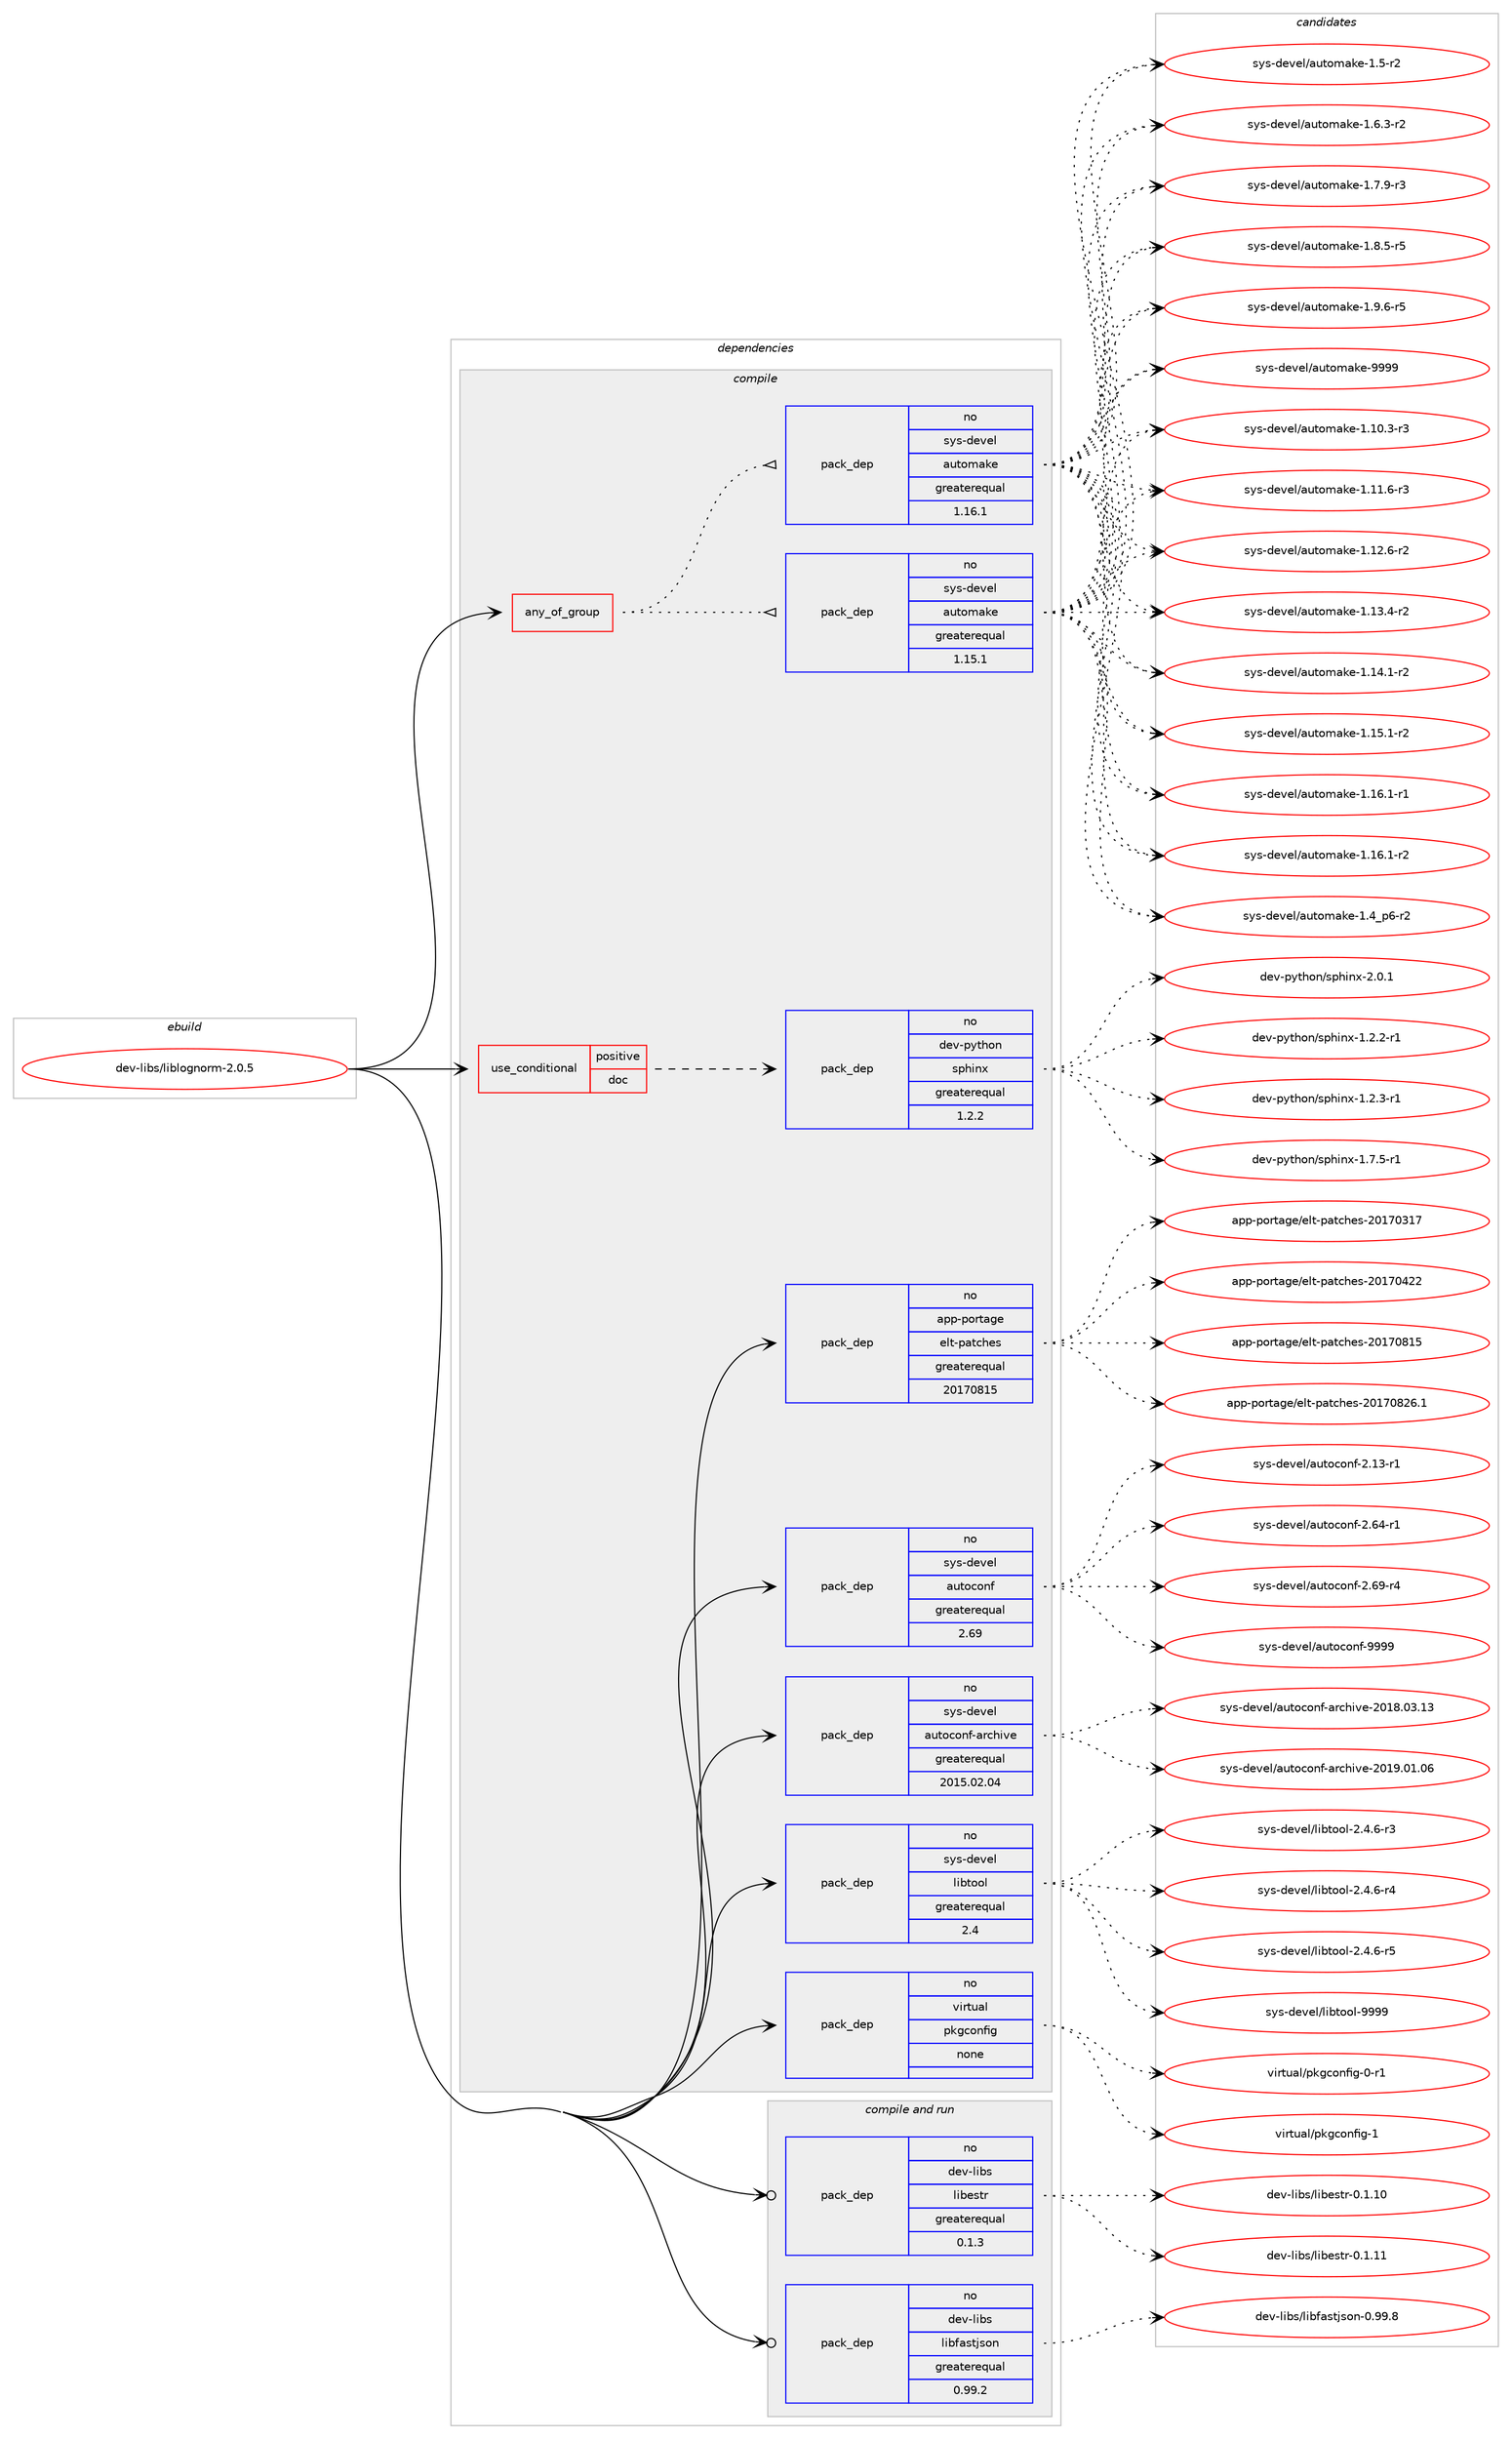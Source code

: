 digraph prolog {

# *************
# Graph options
# *************

newrank=true;
concentrate=true;
compound=true;
graph [rankdir=LR,fontname=Helvetica,fontsize=10,ranksep=1.5];#, ranksep=2.5, nodesep=0.2];
edge  [arrowhead=vee];
node  [fontname=Helvetica,fontsize=10];

# **********
# The ebuild
# **********

subgraph cluster_leftcol {
color=gray;
rank=same;
label=<<i>ebuild</i>>;
id [label="dev-libs/liblognorm-2.0.5", color=red, width=4, href="../dev-libs/liblognorm-2.0.5.svg"];
}

# ****************
# The dependencies
# ****************

subgraph cluster_midcol {
color=gray;
label=<<i>dependencies</i>>;
subgraph cluster_compile {
fillcolor="#eeeeee";
style=filled;
label=<<i>compile</i>>;
subgraph any11133 {
dependency566079 [label=<<TABLE BORDER="0" CELLBORDER="1" CELLSPACING="0" CELLPADDING="4"><TR><TD CELLPADDING="10">any_of_group</TD></TR></TABLE>>, shape=none, color=red];subgraph pack422780 {
dependency566080 [label=<<TABLE BORDER="0" CELLBORDER="1" CELLSPACING="0" CELLPADDING="4" WIDTH="220"><TR><TD ROWSPAN="6" CELLPADDING="30">pack_dep</TD></TR><TR><TD WIDTH="110">no</TD></TR><TR><TD>sys-devel</TD></TR><TR><TD>automake</TD></TR><TR><TD>greaterequal</TD></TR><TR><TD>1.16.1</TD></TR></TABLE>>, shape=none, color=blue];
}
dependency566079:e -> dependency566080:w [weight=20,style="dotted",arrowhead="oinv"];
subgraph pack422781 {
dependency566081 [label=<<TABLE BORDER="0" CELLBORDER="1" CELLSPACING="0" CELLPADDING="4" WIDTH="220"><TR><TD ROWSPAN="6" CELLPADDING="30">pack_dep</TD></TR><TR><TD WIDTH="110">no</TD></TR><TR><TD>sys-devel</TD></TR><TR><TD>automake</TD></TR><TR><TD>greaterequal</TD></TR><TR><TD>1.15.1</TD></TR></TABLE>>, shape=none, color=blue];
}
dependency566079:e -> dependency566081:w [weight=20,style="dotted",arrowhead="oinv"];
}
id:e -> dependency566079:w [weight=20,style="solid",arrowhead="vee"];
subgraph cond131809 {
dependency566082 [label=<<TABLE BORDER="0" CELLBORDER="1" CELLSPACING="0" CELLPADDING="4"><TR><TD ROWSPAN="3" CELLPADDING="10">use_conditional</TD></TR><TR><TD>positive</TD></TR><TR><TD>doc</TD></TR></TABLE>>, shape=none, color=red];
subgraph pack422782 {
dependency566083 [label=<<TABLE BORDER="0" CELLBORDER="1" CELLSPACING="0" CELLPADDING="4" WIDTH="220"><TR><TD ROWSPAN="6" CELLPADDING="30">pack_dep</TD></TR><TR><TD WIDTH="110">no</TD></TR><TR><TD>dev-python</TD></TR><TR><TD>sphinx</TD></TR><TR><TD>greaterequal</TD></TR><TR><TD>1.2.2</TD></TR></TABLE>>, shape=none, color=blue];
}
dependency566082:e -> dependency566083:w [weight=20,style="dashed",arrowhead="vee"];
}
id:e -> dependency566082:w [weight=20,style="solid",arrowhead="vee"];
subgraph pack422783 {
dependency566084 [label=<<TABLE BORDER="0" CELLBORDER="1" CELLSPACING="0" CELLPADDING="4" WIDTH="220"><TR><TD ROWSPAN="6" CELLPADDING="30">pack_dep</TD></TR><TR><TD WIDTH="110">no</TD></TR><TR><TD>app-portage</TD></TR><TR><TD>elt-patches</TD></TR><TR><TD>greaterequal</TD></TR><TR><TD>20170815</TD></TR></TABLE>>, shape=none, color=blue];
}
id:e -> dependency566084:w [weight=20,style="solid",arrowhead="vee"];
subgraph pack422784 {
dependency566085 [label=<<TABLE BORDER="0" CELLBORDER="1" CELLSPACING="0" CELLPADDING="4" WIDTH="220"><TR><TD ROWSPAN="6" CELLPADDING="30">pack_dep</TD></TR><TR><TD WIDTH="110">no</TD></TR><TR><TD>sys-devel</TD></TR><TR><TD>autoconf</TD></TR><TR><TD>greaterequal</TD></TR><TR><TD>2.69</TD></TR></TABLE>>, shape=none, color=blue];
}
id:e -> dependency566085:w [weight=20,style="solid",arrowhead="vee"];
subgraph pack422785 {
dependency566086 [label=<<TABLE BORDER="0" CELLBORDER="1" CELLSPACING="0" CELLPADDING="4" WIDTH="220"><TR><TD ROWSPAN="6" CELLPADDING="30">pack_dep</TD></TR><TR><TD WIDTH="110">no</TD></TR><TR><TD>sys-devel</TD></TR><TR><TD>autoconf-archive</TD></TR><TR><TD>greaterequal</TD></TR><TR><TD>2015.02.04</TD></TR></TABLE>>, shape=none, color=blue];
}
id:e -> dependency566086:w [weight=20,style="solid",arrowhead="vee"];
subgraph pack422786 {
dependency566087 [label=<<TABLE BORDER="0" CELLBORDER="1" CELLSPACING="0" CELLPADDING="4" WIDTH="220"><TR><TD ROWSPAN="6" CELLPADDING="30">pack_dep</TD></TR><TR><TD WIDTH="110">no</TD></TR><TR><TD>sys-devel</TD></TR><TR><TD>libtool</TD></TR><TR><TD>greaterequal</TD></TR><TR><TD>2.4</TD></TR></TABLE>>, shape=none, color=blue];
}
id:e -> dependency566087:w [weight=20,style="solid",arrowhead="vee"];
subgraph pack422787 {
dependency566088 [label=<<TABLE BORDER="0" CELLBORDER="1" CELLSPACING="0" CELLPADDING="4" WIDTH="220"><TR><TD ROWSPAN="6" CELLPADDING="30">pack_dep</TD></TR><TR><TD WIDTH="110">no</TD></TR><TR><TD>virtual</TD></TR><TR><TD>pkgconfig</TD></TR><TR><TD>none</TD></TR><TR><TD></TD></TR></TABLE>>, shape=none, color=blue];
}
id:e -> dependency566088:w [weight=20,style="solid",arrowhead="vee"];
}
subgraph cluster_compileandrun {
fillcolor="#eeeeee";
style=filled;
label=<<i>compile and run</i>>;
subgraph pack422788 {
dependency566089 [label=<<TABLE BORDER="0" CELLBORDER="1" CELLSPACING="0" CELLPADDING="4" WIDTH="220"><TR><TD ROWSPAN="6" CELLPADDING="30">pack_dep</TD></TR><TR><TD WIDTH="110">no</TD></TR><TR><TD>dev-libs</TD></TR><TR><TD>libestr</TD></TR><TR><TD>greaterequal</TD></TR><TR><TD>0.1.3</TD></TR></TABLE>>, shape=none, color=blue];
}
id:e -> dependency566089:w [weight=20,style="solid",arrowhead="odotvee"];
subgraph pack422789 {
dependency566090 [label=<<TABLE BORDER="0" CELLBORDER="1" CELLSPACING="0" CELLPADDING="4" WIDTH="220"><TR><TD ROWSPAN="6" CELLPADDING="30">pack_dep</TD></TR><TR><TD WIDTH="110">no</TD></TR><TR><TD>dev-libs</TD></TR><TR><TD>libfastjson</TD></TR><TR><TD>greaterequal</TD></TR><TR><TD>0.99.2</TD></TR></TABLE>>, shape=none, color=blue];
}
id:e -> dependency566090:w [weight=20,style="solid",arrowhead="odotvee"];
}
subgraph cluster_run {
fillcolor="#eeeeee";
style=filled;
label=<<i>run</i>>;
}
}

# **************
# The candidates
# **************

subgraph cluster_choices {
rank=same;
color=gray;
label=<<i>candidates</i>>;

subgraph choice422780 {
color=black;
nodesep=1;
choice11512111545100101118101108479711711611110997107101454946494846514511451 [label="sys-devel/automake-1.10.3-r3", color=red, width=4,href="../sys-devel/automake-1.10.3-r3.svg"];
choice11512111545100101118101108479711711611110997107101454946494946544511451 [label="sys-devel/automake-1.11.6-r3", color=red, width=4,href="../sys-devel/automake-1.11.6-r3.svg"];
choice11512111545100101118101108479711711611110997107101454946495046544511450 [label="sys-devel/automake-1.12.6-r2", color=red, width=4,href="../sys-devel/automake-1.12.6-r2.svg"];
choice11512111545100101118101108479711711611110997107101454946495146524511450 [label="sys-devel/automake-1.13.4-r2", color=red, width=4,href="../sys-devel/automake-1.13.4-r2.svg"];
choice11512111545100101118101108479711711611110997107101454946495246494511450 [label="sys-devel/automake-1.14.1-r2", color=red, width=4,href="../sys-devel/automake-1.14.1-r2.svg"];
choice11512111545100101118101108479711711611110997107101454946495346494511450 [label="sys-devel/automake-1.15.1-r2", color=red, width=4,href="../sys-devel/automake-1.15.1-r2.svg"];
choice11512111545100101118101108479711711611110997107101454946495446494511449 [label="sys-devel/automake-1.16.1-r1", color=red, width=4,href="../sys-devel/automake-1.16.1-r1.svg"];
choice11512111545100101118101108479711711611110997107101454946495446494511450 [label="sys-devel/automake-1.16.1-r2", color=red, width=4,href="../sys-devel/automake-1.16.1-r2.svg"];
choice115121115451001011181011084797117116111109971071014549465295112544511450 [label="sys-devel/automake-1.4_p6-r2", color=red, width=4,href="../sys-devel/automake-1.4_p6-r2.svg"];
choice11512111545100101118101108479711711611110997107101454946534511450 [label="sys-devel/automake-1.5-r2", color=red, width=4,href="../sys-devel/automake-1.5-r2.svg"];
choice115121115451001011181011084797117116111109971071014549465446514511450 [label="sys-devel/automake-1.6.3-r2", color=red, width=4,href="../sys-devel/automake-1.6.3-r2.svg"];
choice115121115451001011181011084797117116111109971071014549465546574511451 [label="sys-devel/automake-1.7.9-r3", color=red, width=4,href="../sys-devel/automake-1.7.9-r3.svg"];
choice115121115451001011181011084797117116111109971071014549465646534511453 [label="sys-devel/automake-1.8.5-r5", color=red, width=4,href="../sys-devel/automake-1.8.5-r5.svg"];
choice115121115451001011181011084797117116111109971071014549465746544511453 [label="sys-devel/automake-1.9.6-r5", color=red, width=4,href="../sys-devel/automake-1.9.6-r5.svg"];
choice115121115451001011181011084797117116111109971071014557575757 [label="sys-devel/automake-9999", color=red, width=4,href="../sys-devel/automake-9999.svg"];
dependency566080:e -> choice11512111545100101118101108479711711611110997107101454946494846514511451:w [style=dotted,weight="100"];
dependency566080:e -> choice11512111545100101118101108479711711611110997107101454946494946544511451:w [style=dotted,weight="100"];
dependency566080:e -> choice11512111545100101118101108479711711611110997107101454946495046544511450:w [style=dotted,weight="100"];
dependency566080:e -> choice11512111545100101118101108479711711611110997107101454946495146524511450:w [style=dotted,weight="100"];
dependency566080:e -> choice11512111545100101118101108479711711611110997107101454946495246494511450:w [style=dotted,weight="100"];
dependency566080:e -> choice11512111545100101118101108479711711611110997107101454946495346494511450:w [style=dotted,weight="100"];
dependency566080:e -> choice11512111545100101118101108479711711611110997107101454946495446494511449:w [style=dotted,weight="100"];
dependency566080:e -> choice11512111545100101118101108479711711611110997107101454946495446494511450:w [style=dotted,weight="100"];
dependency566080:e -> choice115121115451001011181011084797117116111109971071014549465295112544511450:w [style=dotted,weight="100"];
dependency566080:e -> choice11512111545100101118101108479711711611110997107101454946534511450:w [style=dotted,weight="100"];
dependency566080:e -> choice115121115451001011181011084797117116111109971071014549465446514511450:w [style=dotted,weight="100"];
dependency566080:e -> choice115121115451001011181011084797117116111109971071014549465546574511451:w [style=dotted,weight="100"];
dependency566080:e -> choice115121115451001011181011084797117116111109971071014549465646534511453:w [style=dotted,weight="100"];
dependency566080:e -> choice115121115451001011181011084797117116111109971071014549465746544511453:w [style=dotted,weight="100"];
dependency566080:e -> choice115121115451001011181011084797117116111109971071014557575757:w [style=dotted,weight="100"];
}
subgraph choice422781 {
color=black;
nodesep=1;
choice11512111545100101118101108479711711611110997107101454946494846514511451 [label="sys-devel/automake-1.10.3-r3", color=red, width=4,href="../sys-devel/automake-1.10.3-r3.svg"];
choice11512111545100101118101108479711711611110997107101454946494946544511451 [label="sys-devel/automake-1.11.6-r3", color=red, width=4,href="../sys-devel/automake-1.11.6-r3.svg"];
choice11512111545100101118101108479711711611110997107101454946495046544511450 [label="sys-devel/automake-1.12.6-r2", color=red, width=4,href="../sys-devel/automake-1.12.6-r2.svg"];
choice11512111545100101118101108479711711611110997107101454946495146524511450 [label="sys-devel/automake-1.13.4-r2", color=red, width=4,href="../sys-devel/automake-1.13.4-r2.svg"];
choice11512111545100101118101108479711711611110997107101454946495246494511450 [label="sys-devel/automake-1.14.1-r2", color=red, width=4,href="../sys-devel/automake-1.14.1-r2.svg"];
choice11512111545100101118101108479711711611110997107101454946495346494511450 [label="sys-devel/automake-1.15.1-r2", color=red, width=4,href="../sys-devel/automake-1.15.1-r2.svg"];
choice11512111545100101118101108479711711611110997107101454946495446494511449 [label="sys-devel/automake-1.16.1-r1", color=red, width=4,href="../sys-devel/automake-1.16.1-r1.svg"];
choice11512111545100101118101108479711711611110997107101454946495446494511450 [label="sys-devel/automake-1.16.1-r2", color=red, width=4,href="../sys-devel/automake-1.16.1-r2.svg"];
choice115121115451001011181011084797117116111109971071014549465295112544511450 [label="sys-devel/automake-1.4_p6-r2", color=red, width=4,href="../sys-devel/automake-1.4_p6-r2.svg"];
choice11512111545100101118101108479711711611110997107101454946534511450 [label="sys-devel/automake-1.5-r2", color=red, width=4,href="../sys-devel/automake-1.5-r2.svg"];
choice115121115451001011181011084797117116111109971071014549465446514511450 [label="sys-devel/automake-1.6.3-r2", color=red, width=4,href="../sys-devel/automake-1.6.3-r2.svg"];
choice115121115451001011181011084797117116111109971071014549465546574511451 [label="sys-devel/automake-1.7.9-r3", color=red, width=4,href="../sys-devel/automake-1.7.9-r3.svg"];
choice115121115451001011181011084797117116111109971071014549465646534511453 [label="sys-devel/automake-1.8.5-r5", color=red, width=4,href="../sys-devel/automake-1.8.5-r5.svg"];
choice115121115451001011181011084797117116111109971071014549465746544511453 [label="sys-devel/automake-1.9.6-r5", color=red, width=4,href="../sys-devel/automake-1.9.6-r5.svg"];
choice115121115451001011181011084797117116111109971071014557575757 [label="sys-devel/automake-9999", color=red, width=4,href="../sys-devel/automake-9999.svg"];
dependency566081:e -> choice11512111545100101118101108479711711611110997107101454946494846514511451:w [style=dotted,weight="100"];
dependency566081:e -> choice11512111545100101118101108479711711611110997107101454946494946544511451:w [style=dotted,weight="100"];
dependency566081:e -> choice11512111545100101118101108479711711611110997107101454946495046544511450:w [style=dotted,weight="100"];
dependency566081:e -> choice11512111545100101118101108479711711611110997107101454946495146524511450:w [style=dotted,weight="100"];
dependency566081:e -> choice11512111545100101118101108479711711611110997107101454946495246494511450:w [style=dotted,weight="100"];
dependency566081:e -> choice11512111545100101118101108479711711611110997107101454946495346494511450:w [style=dotted,weight="100"];
dependency566081:e -> choice11512111545100101118101108479711711611110997107101454946495446494511449:w [style=dotted,weight="100"];
dependency566081:e -> choice11512111545100101118101108479711711611110997107101454946495446494511450:w [style=dotted,weight="100"];
dependency566081:e -> choice115121115451001011181011084797117116111109971071014549465295112544511450:w [style=dotted,weight="100"];
dependency566081:e -> choice11512111545100101118101108479711711611110997107101454946534511450:w [style=dotted,weight="100"];
dependency566081:e -> choice115121115451001011181011084797117116111109971071014549465446514511450:w [style=dotted,weight="100"];
dependency566081:e -> choice115121115451001011181011084797117116111109971071014549465546574511451:w [style=dotted,weight="100"];
dependency566081:e -> choice115121115451001011181011084797117116111109971071014549465646534511453:w [style=dotted,weight="100"];
dependency566081:e -> choice115121115451001011181011084797117116111109971071014549465746544511453:w [style=dotted,weight="100"];
dependency566081:e -> choice115121115451001011181011084797117116111109971071014557575757:w [style=dotted,weight="100"];
}
subgraph choice422782 {
color=black;
nodesep=1;
choice10010111845112121116104111110471151121041051101204549465046504511449 [label="dev-python/sphinx-1.2.2-r1", color=red, width=4,href="../dev-python/sphinx-1.2.2-r1.svg"];
choice10010111845112121116104111110471151121041051101204549465046514511449 [label="dev-python/sphinx-1.2.3-r1", color=red, width=4,href="../dev-python/sphinx-1.2.3-r1.svg"];
choice10010111845112121116104111110471151121041051101204549465546534511449 [label="dev-python/sphinx-1.7.5-r1", color=red, width=4,href="../dev-python/sphinx-1.7.5-r1.svg"];
choice1001011184511212111610411111047115112104105110120455046484649 [label="dev-python/sphinx-2.0.1", color=red, width=4,href="../dev-python/sphinx-2.0.1.svg"];
dependency566083:e -> choice10010111845112121116104111110471151121041051101204549465046504511449:w [style=dotted,weight="100"];
dependency566083:e -> choice10010111845112121116104111110471151121041051101204549465046514511449:w [style=dotted,weight="100"];
dependency566083:e -> choice10010111845112121116104111110471151121041051101204549465546534511449:w [style=dotted,weight="100"];
dependency566083:e -> choice1001011184511212111610411111047115112104105110120455046484649:w [style=dotted,weight="100"];
}
subgraph choice422783 {
color=black;
nodesep=1;
choice97112112451121111141169710310147101108116451129711699104101115455048495548514955 [label="app-portage/elt-patches-20170317", color=red, width=4,href="../app-portage/elt-patches-20170317.svg"];
choice97112112451121111141169710310147101108116451129711699104101115455048495548525050 [label="app-portage/elt-patches-20170422", color=red, width=4,href="../app-portage/elt-patches-20170422.svg"];
choice97112112451121111141169710310147101108116451129711699104101115455048495548564953 [label="app-portage/elt-patches-20170815", color=red, width=4,href="../app-portage/elt-patches-20170815.svg"];
choice971121124511211111411697103101471011081164511297116991041011154550484955485650544649 [label="app-portage/elt-patches-20170826.1", color=red, width=4,href="../app-portage/elt-patches-20170826.1.svg"];
dependency566084:e -> choice97112112451121111141169710310147101108116451129711699104101115455048495548514955:w [style=dotted,weight="100"];
dependency566084:e -> choice97112112451121111141169710310147101108116451129711699104101115455048495548525050:w [style=dotted,weight="100"];
dependency566084:e -> choice97112112451121111141169710310147101108116451129711699104101115455048495548564953:w [style=dotted,weight="100"];
dependency566084:e -> choice971121124511211111411697103101471011081164511297116991041011154550484955485650544649:w [style=dotted,weight="100"];
}
subgraph choice422784 {
color=black;
nodesep=1;
choice1151211154510010111810110847971171161119911111010245504649514511449 [label="sys-devel/autoconf-2.13-r1", color=red, width=4,href="../sys-devel/autoconf-2.13-r1.svg"];
choice1151211154510010111810110847971171161119911111010245504654524511449 [label="sys-devel/autoconf-2.64-r1", color=red, width=4,href="../sys-devel/autoconf-2.64-r1.svg"];
choice1151211154510010111810110847971171161119911111010245504654574511452 [label="sys-devel/autoconf-2.69-r4", color=red, width=4,href="../sys-devel/autoconf-2.69-r4.svg"];
choice115121115451001011181011084797117116111991111101024557575757 [label="sys-devel/autoconf-9999", color=red, width=4,href="../sys-devel/autoconf-9999.svg"];
dependency566085:e -> choice1151211154510010111810110847971171161119911111010245504649514511449:w [style=dotted,weight="100"];
dependency566085:e -> choice1151211154510010111810110847971171161119911111010245504654524511449:w [style=dotted,weight="100"];
dependency566085:e -> choice1151211154510010111810110847971171161119911111010245504654574511452:w [style=dotted,weight="100"];
dependency566085:e -> choice115121115451001011181011084797117116111991111101024557575757:w [style=dotted,weight="100"];
}
subgraph choice422785 {
color=black;
nodesep=1;
choice115121115451001011181011084797117116111991111101024597114991041051181014550484956464851464951 [label="sys-devel/autoconf-archive-2018.03.13", color=red, width=4,href="../sys-devel/autoconf-archive-2018.03.13.svg"];
choice115121115451001011181011084797117116111991111101024597114991041051181014550484957464849464854 [label="sys-devel/autoconf-archive-2019.01.06", color=red, width=4,href="../sys-devel/autoconf-archive-2019.01.06.svg"];
dependency566086:e -> choice115121115451001011181011084797117116111991111101024597114991041051181014550484956464851464951:w [style=dotted,weight="100"];
dependency566086:e -> choice115121115451001011181011084797117116111991111101024597114991041051181014550484957464849464854:w [style=dotted,weight="100"];
}
subgraph choice422786 {
color=black;
nodesep=1;
choice1151211154510010111810110847108105981161111111084550465246544511451 [label="sys-devel/libtool-2.4.6-r3", color=red, width=4,href="../sys-devel/libtool-2.4.6-r3.svg"];
choice1151211154510010111810110847108105981161111111084550465246544511452 [label="sys-devel/libtool-2.4.6-r4", color=red, width=4,href="../sys-devel/libtool-2.4.6-r4.svg"];
choice1151211154510010111810110847108105981161111111084550465246544511453 [label="sys-devel/libtool-2.4.6-r5", color=red, width=4,href="../sys-devel/libtool-2.4.6-r5.svg"];
choice1151211154510010111810110847108105981161111111084557575757 [label="sys-devel/libtool-9999", color=red, width=4,href="../sys-devel/libtool-9999.svg"];
dependency566087:e -> choice1151211154510010111810110847108105981161111111084550465246544511451:w [style=dotted,weight="100"];
dependency566087:e -> choice1151211154510010111810110847108105981161111111084550465246544511452:w [style=dotted,weight="100"];
dependency566087:e -> choice1151211154510010111810110847108105981161111111084550465246544511453:w [style=dotted,weight="100"];
dependency566087:e -> choice1151211154510010111810110847108105981161111111084557575757:w [style=dotted,weight="100"];
}
subgraph choice422787 {
color=black;
nodesep=1;
choice11810511411611797108471121071039911111010210510345484511449 [label="virtual/pkgconfig-0-r1", color=red, width=4,href="../virtual/pkgconfig-0-r1.svg"];
choice1181051141161179710847112107103991111101021051034549 [label="virtual/pkgconfig-1", color=red, width=4,href="../virtual/pkgconfig-1.svg"];
dependency566088:e -> choice11810511411611797108471121071039911111010210510345484511449:w [style=dotted,weight="100"];
dependency566088:e -> choice1181051141161179710847112107103991111101021051034549:w [style=dotted,weight="100"];
}
subgraph choice422788 {
color=black;
nodesep=1;
choice1001011184510810598115471081059810111511611445484649464948 [label="dev-libs/libestr-0.1.10", color=red, width=4,href="../dev-libs/libestr-0.1.10.svg"];
choice1001011184510810598115471081059810111511611445484649464949 [label="dev-libs/libestr-0.1.11", color=red, width=4,href="../dev-libs/libestr-0.1.11.svg"];
dependency566089:e -> choice1001011184510810598115471081059810111511611445484649464948:w [style=dotted,weight="100"];
dependency566089:e -> choice1001011184510810598115471081059810111511611445484649464949:w [style=dotted,weight="100"];
}
subgraph choice422789 {
color=black;
nodesep=1;
choice100101118451081059811547108105981029711511610611511111045484657574656 [label="dev-libs/libfastjson-0.99.8", color=red, width=4,href="../dev-libs/libfastjson-0.99.8.svg"];
dependency566090:e -> choice100101118451081059811547108105981029711511610611511111045484657574656:w [style=dotted,weight="100"];
}
}

}
